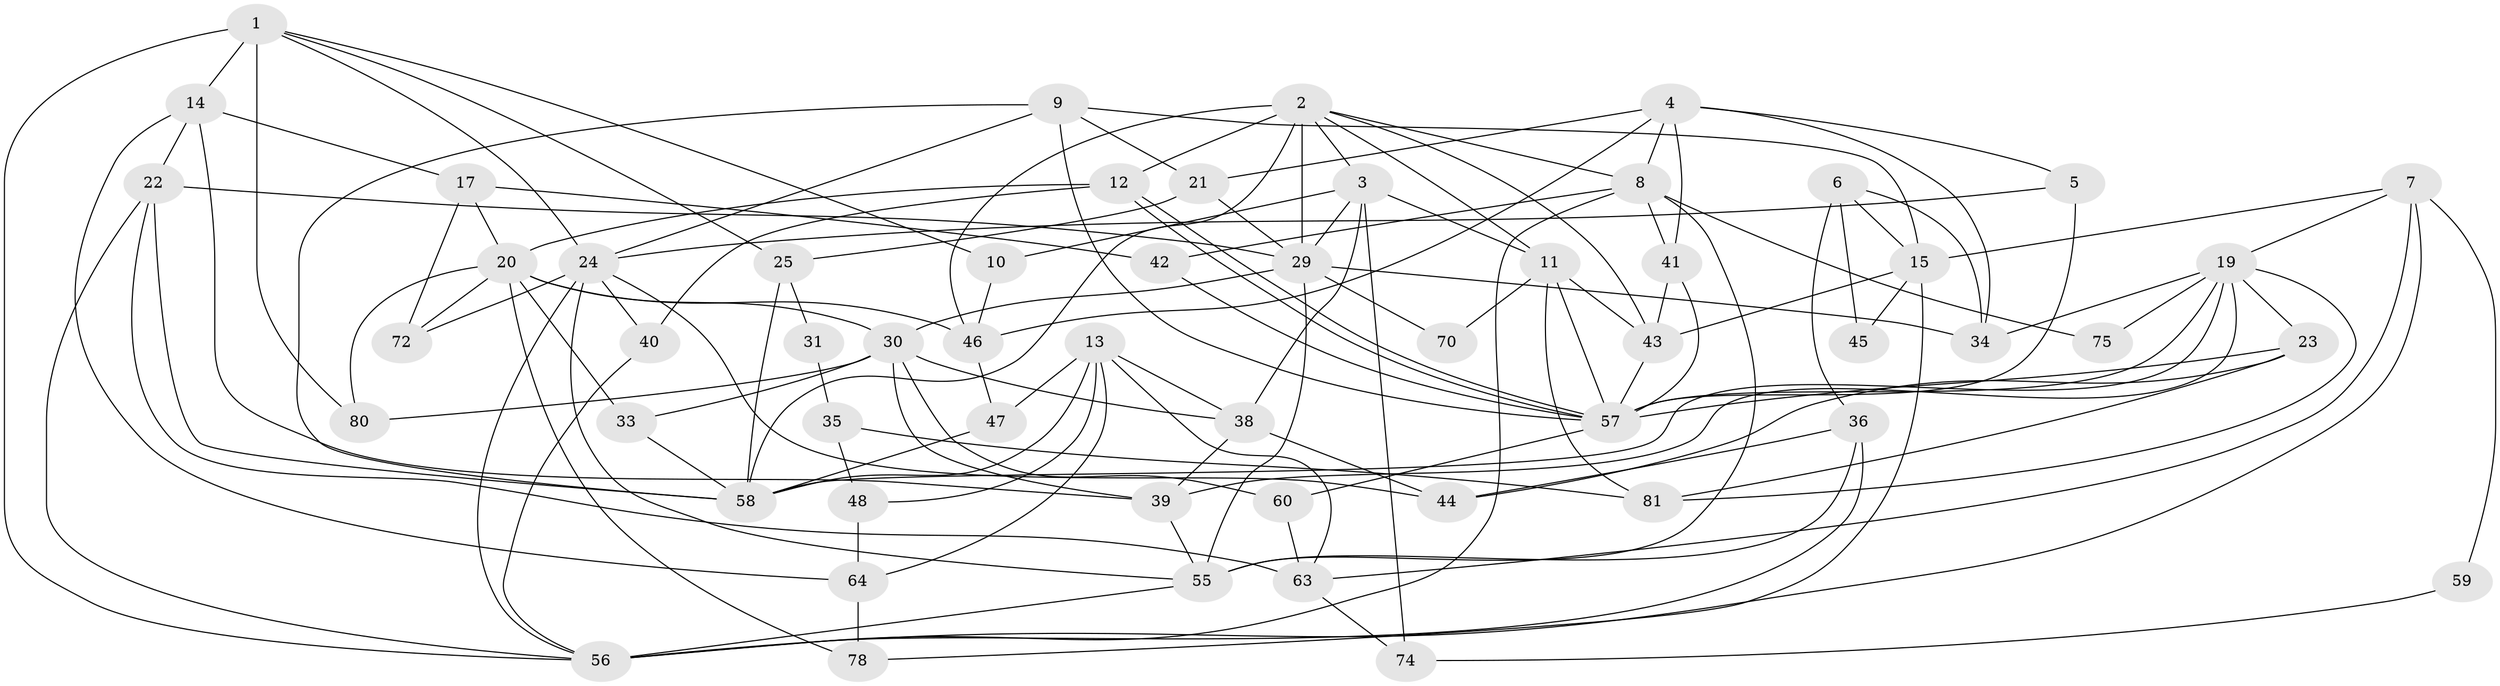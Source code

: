 // original degree distribution, {5: 0.24691358024691357, 3: 0.2962962962962963, 4: 0.2716049382716049, 2: 0.08641975308641975, 6: 0.07407407407407407, 7: 0.024691358024691357}
// Generated by graph-tools (version 1.1) at 2025/11/02/27/25 16:11:21]
// undirected, 56 vertices, 133 edges
graph export_dot {
graph [start="1"]
  node [color=gray90,style=filled];
  1 [super="+16"];
  2 [super="+73"];
  3 [super="+53"];
  4 [super="+37"];
  5 [super="+61"];
  6;
  7 [super="+27"];
  8 [super="+69"];
  9 [super="+26"];
  10;
  11 [super="+18"];
  12;
  13 [super="+68"];
  14 [super="+51"];
  15;
  17;
  19 [super="+54"];
  20 [super="+49"];
  21;
  22 [super="+50"];
  23;
  24 [super="+28"];
  25;
  29 [super="+71"];
  30 [super="+32"];
  31;
  33;
  34;
  35;
  36 [super="+76"];
  38;
  39;
  40;
  41 [super="+77"];
  42;
  43 [super="+66"];
  44;
  45;
  46 [super="+52"];
  47;
  48;
  55;
  56 [super="+65"];
  57 [super="+62"];
  58 [super="+79"];
  59;
  60;
  63 [super="+67"];
  64;
  70;
  72;
  74;
  75;
  78;
  80;
  81;
  1 -- 80;
  1 -- 10;
  1 -- 14 [weight=2];
  1 -- 24;
  1 -- 56;
  1 -- 25;
  2 -- 12;
  2 -- 58;
  2 -- 29;
  2 -- 46 [weight=2];
  2 -- 3;
  2 -- 8;
  2 -- 11;
  2 -- 43;
  3 -- 38;
  3 -- 10;
  3 -- 74;
  3 -- 29;
  3 -- 11;
  4 -- 34;
  4 -- 21;
  4 -- 41;
  4 -- 46;
  4 -- 8;
  4 -- 5;
  5 -- 57;
  5 -- 24;
  6 -- 15;
  6 -- 34;
  6 -- 45;
  6 -- 36;
  7 -- 63;
  7 -- 19;
  7 -- 56;
  7 -- 59;
  7 -- 15;
  8 -- 55;
  8 -- 42;
  8 -- 41 [weight=2];
  8 -- 56;
  8 -- 75;
  9 -- 24;
  9 -- 15;
  9 -- 58;
  9 -- 21;
  9 -- 57;
  10 -- 46;
  11 -- 81;
  11 -- 70;
  11 -- 57;
  11 -- 43;
  12 -- 57;
  12 -- 57;
  12 -- 40;
  12 -- 20;
  13 -- 47;
  13 -- 48;
  13 -- 64;
  13 -- 58;
  13 -- 38;
  13 -- 63;
  14 -- 17;
  14 -- 39;
  14 -- 64;
  14 -- 22;
  15 -- 43;
  15 -- 45;
  15 -- 78;
  17 -- 42;
  17 -- 72;
  17 -- 20;
  19 -- 39;
  19 -- 81;
  19 -- 23;
  19 -- 34;
  19 -- 57;
  19 -- 58;
  19 -- 75;
  20 -- 33;
  20 -- 72;
  20 -- 78;
  20 -- 80;
  20 -- 30;
  20 -- 46;
  21 -- 29;
  21 -- 25;
  22 -- 58;
  22 -- 63;
  22 -- 56;
  22 -- 29;
  23 -- 44;
  23 -- 81;
  23 -- 57;
  24 -- 55;
  24 -- 72;
  24 -- 44;
  24 -- 56;
  24 -- 40;
  25 -- 31;
  25 -- 58;
  29 -- 55;
  29 -- 30;
  29 -- 34;
  29 -- 70;
  30 -- 38;
  30 -- 33;
  30 -- 39;
  30 -- 80;
  30 -- 60;
  31 -- 35;
  33 -- 58;
  35 -- 48;
  35 -- 81;
  36 -- 44;
  36 -- 55;
  36 -- 56;
  38 -- 39;
  38 -- 44;
  39 -- 55;
  40 -- 56;
  41 -- 43;
  41 -- 57;
  42 -- 57;
  43 -- 57;
  46 -- 47;
  47 -- 58;
  48 -- 64;
  55 -- 56;
  57 -- 60;
  59 -- 74;
  60 -- 63;
  63 -- 74;
  64 -- 78;
}
